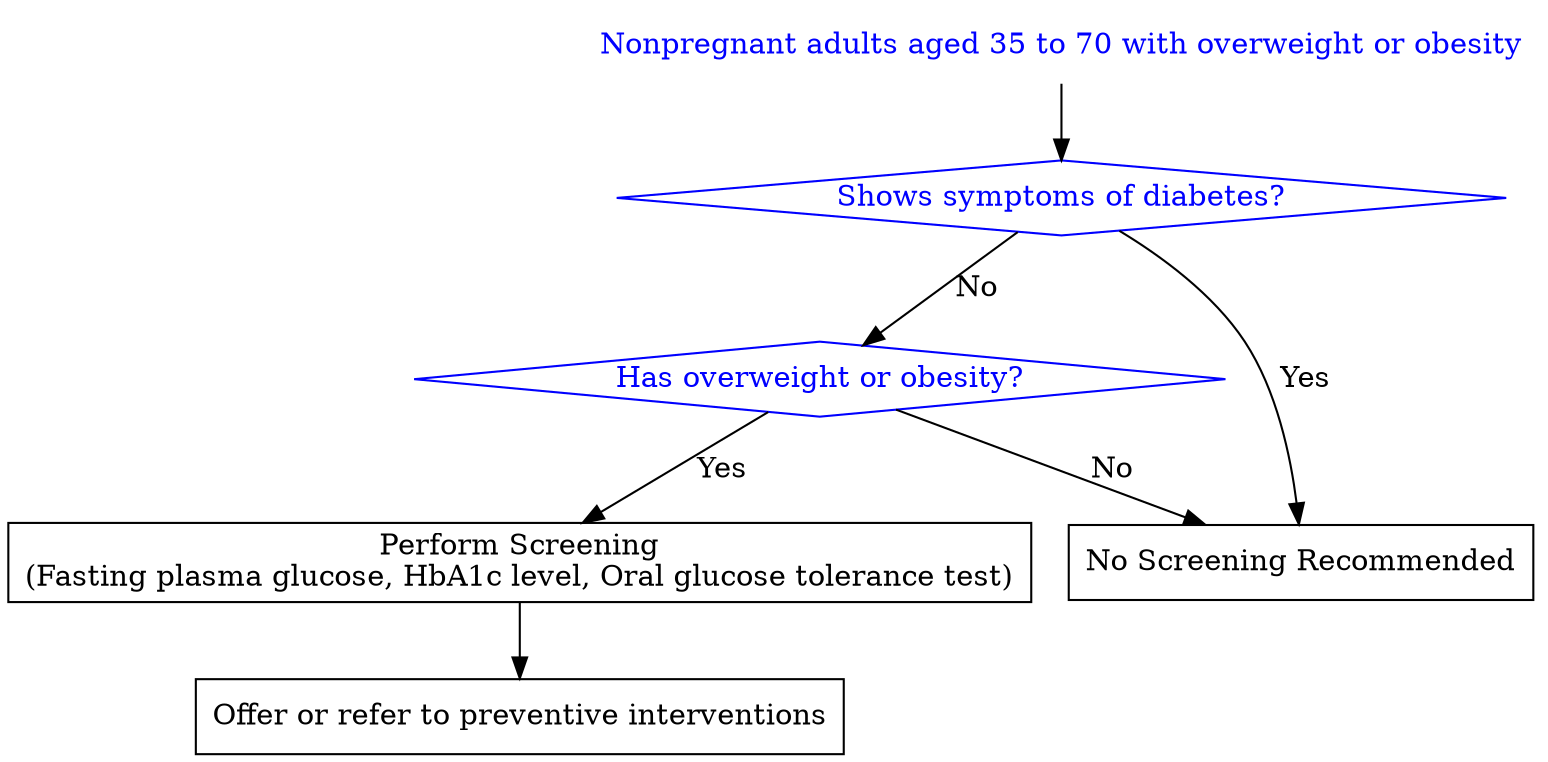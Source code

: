 digraph G {
    rankdir=TB
    node [shape=diamond,color=blue,fontcolor=blue];

    start [shape=plaintext, label="Nonpregnant adults aged 35 to 70 with overweight or obesity"];
    check_symptoms [label="Shows symptoms of diabetes?"];
    has_overweight_or_obesity [label="Has overweight or obesity?"];
    perform_screening [shape=rectangle,color=black,fontcolor=black,label="Perform Screening\n(Fasting plasma glucose, HbA1c level, Oral glucose tolerance test)"];
    offer_interventions [shape=rectangle,color=black,fontcolor=black,label="Offer or refer to preventive interventions"];
    no_action [shape=rectangle, color=black, fontcolor=black, label="No Screening Recommended"];
    
    start -> check_symptoms
    check_symptoms -> has_overweight_or_obesity [label="No"]
    check_symptoms -> no_action [label="Yes"]
    has_overweight_or_obesity -> perform_screening [label="Yes"]
    has_overweight_or_obesity -> no_action [label="No"]
    perform_screening -> offer_interventions
}